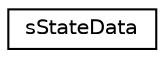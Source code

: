 digraph "Graphical Class Hierarchy"
{
  edge [fontname="Helvetica",fontsize="10",labelfontname="Helvetica",labelfontsize="10"];
  node [fontname="Helvetica",fontsize="10",shape=record];
  rankdir="LR";
  Node1 [label="sStateData",height=0.2,width=0.4,color="black", fillcolor="white", style="filled",URL="$structs_state_data.html"];
}
